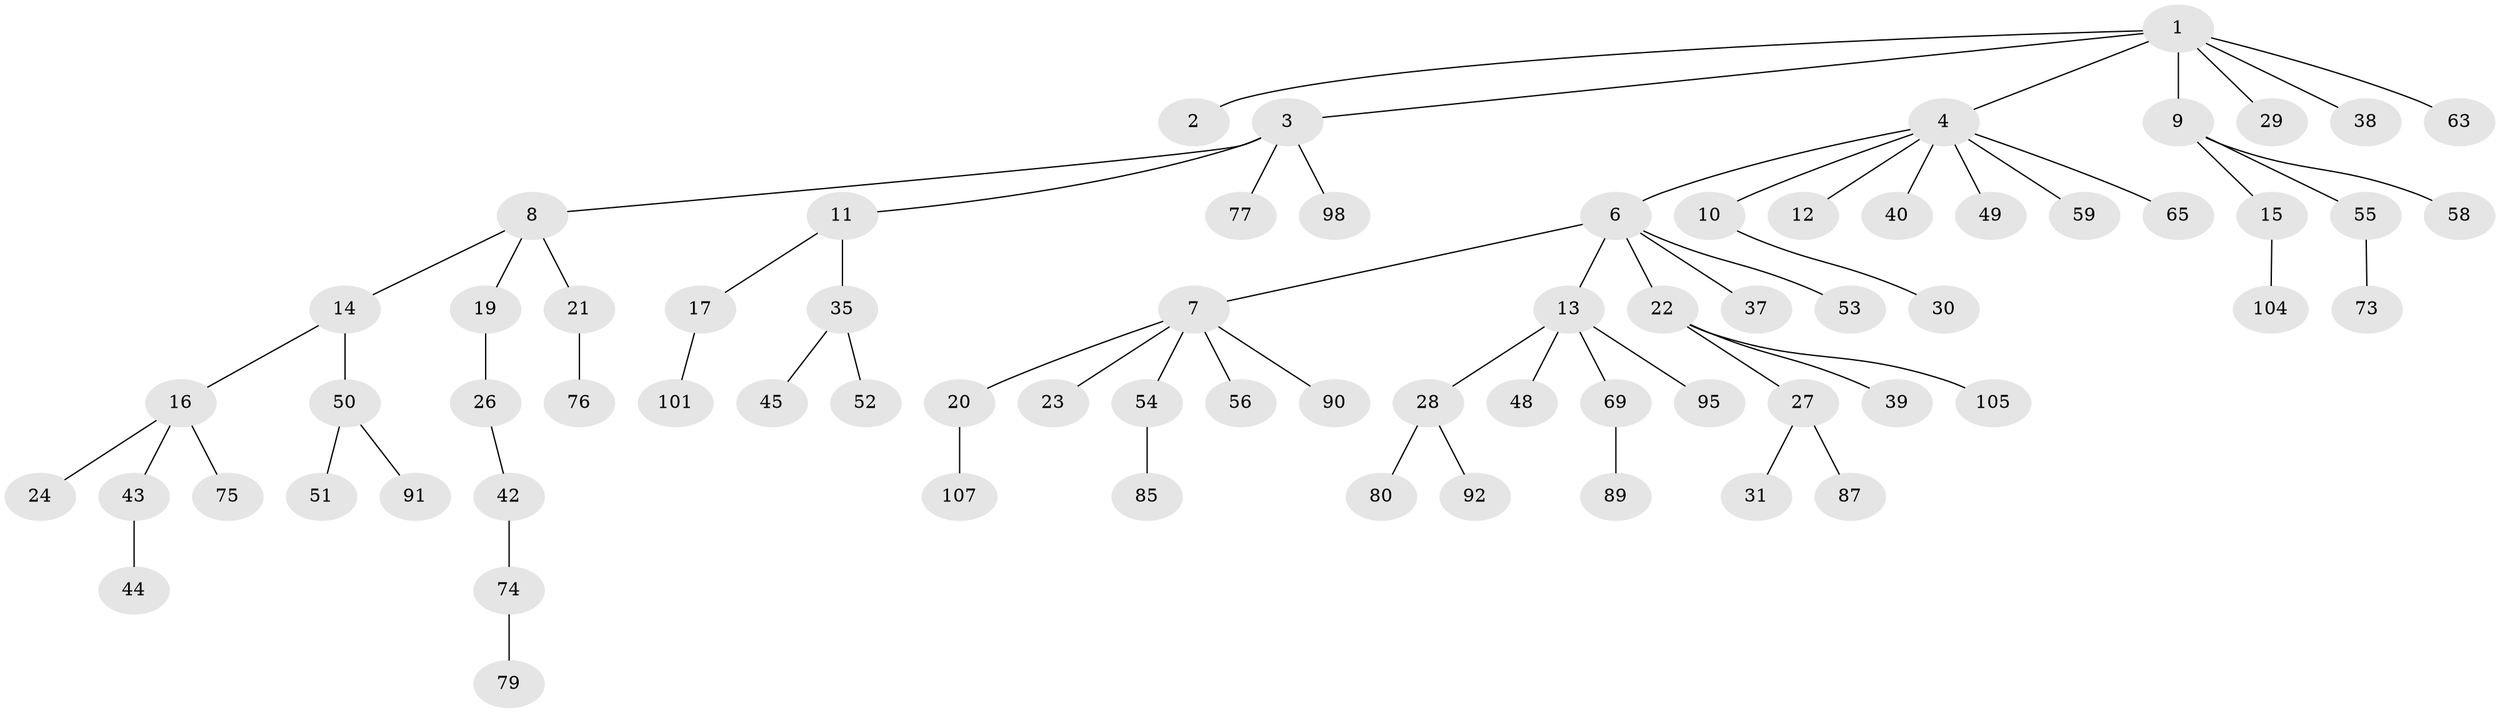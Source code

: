 // Generated by graph-tools (version 1.1) at 2025/52/02/27/25 19:52:12]
// undirected, 70 vertices, 69 edges
graph export_dot {
graph [start="1"]
  node [color=gray90,style=filled];
  1 [super="+72"];
  2 [super="+47"];
  3 [super="+5"];
  4 [super="+25"];
  6 [super="+18"];
  7 [super="+83"];
  8;
  9;
  10 [super="+97"];
  11 [super="+103"];
  12 [super="+67"];
  13 [super="+81"];
  14 [super="+106"];
  15 [super="+96"];
  16 [super="+34"];
  17 [super="+41"];
  19 [super="+84"];
  20;
  21 [super="+70"];
  22 [super="+32"];
  23 [super="+36"];
  24 [super="+102"];
  26 [super="+68"];
  27 [super="+46"];
  28 [super="+33"];
  29 [super="+86"];
  30 [super="+71"];
  31 [super="+93"];
  35 [super="+60"];
  37 [super="+99"];
  38;
  39;
  40;
  42 [super="+57"];
  43 [super="+66"];
  44 [super="+82"];
  45;
  48 [super="+61"];
  49;
  50 [super="+108"];
  51;
  52 [super="+64"];
  53 [super="+78"];
  54;
  55 [super="+62"];
  56;
  58;
  59 [super="+100"];
  63;
  65;
  69 [super="+94"];
  73;
  74;
  75;
  76;
  77;
  79 [super="+88"];
  80;
  85;
  87;
  89;
  90;
  91;
  92;
  95;
  98;
  101;
  104;
  105;
  107;
  1 -- 2;
  1 -- 3;
  1 -- 4;
  1 -- 9;
  1 -- 29;
  1 -- 38;
  1 -- 63;
  3 -- 8;
  3 -- 11;
  3 -- 77;
  3 -- 98;
  4 -- 6;
  4 -- 10;
  4 -- 12;
  4 -- 40;
  4 -- 59;
  4 -- 65;
  4 -- 49;
  6 -- 7;
  6 -- 13;
  6 -- 37;
  6 -- 53;
  6 -- 22;
  7 -- 20;
  7 -- 23;
  7 -- 54;
  7 -- 56;
  7 -- 90;
  8 -- 14;
  8 -- 19;
  8 -- 21;
  9 -- 15;
  9 -- 55;
  9 -- 58;
  10 -- 30;
  11 -- 17;
  11 -- 35;
  13 -- 28;
  13 -- 48;
  13 -- 69;
  13 -- 95;
  14 -- 16;
  14 -- 50;
  15 -- 104;
  16 -- 24;
  16 -- 75;
  16 -- 43;
  17 -- 101;
  19 -- 26;
  20 -- 107;
  21 -- 76;
  22 -- 27;
  22 -- 39;
  22 -- 105;
  26 -- 42;
  27 -- 31;
  27 -- 87;
  28 -- 80;
  28 -- 92;
  35 -- 45;
  35 -- 52;
  42 -- 74;
  43 -- 44;
  50 -- 51;
  50 -- 91;
  54 -- 85;
  55 -- 73;
  69 -- 89;
  74 -- 79;
}
